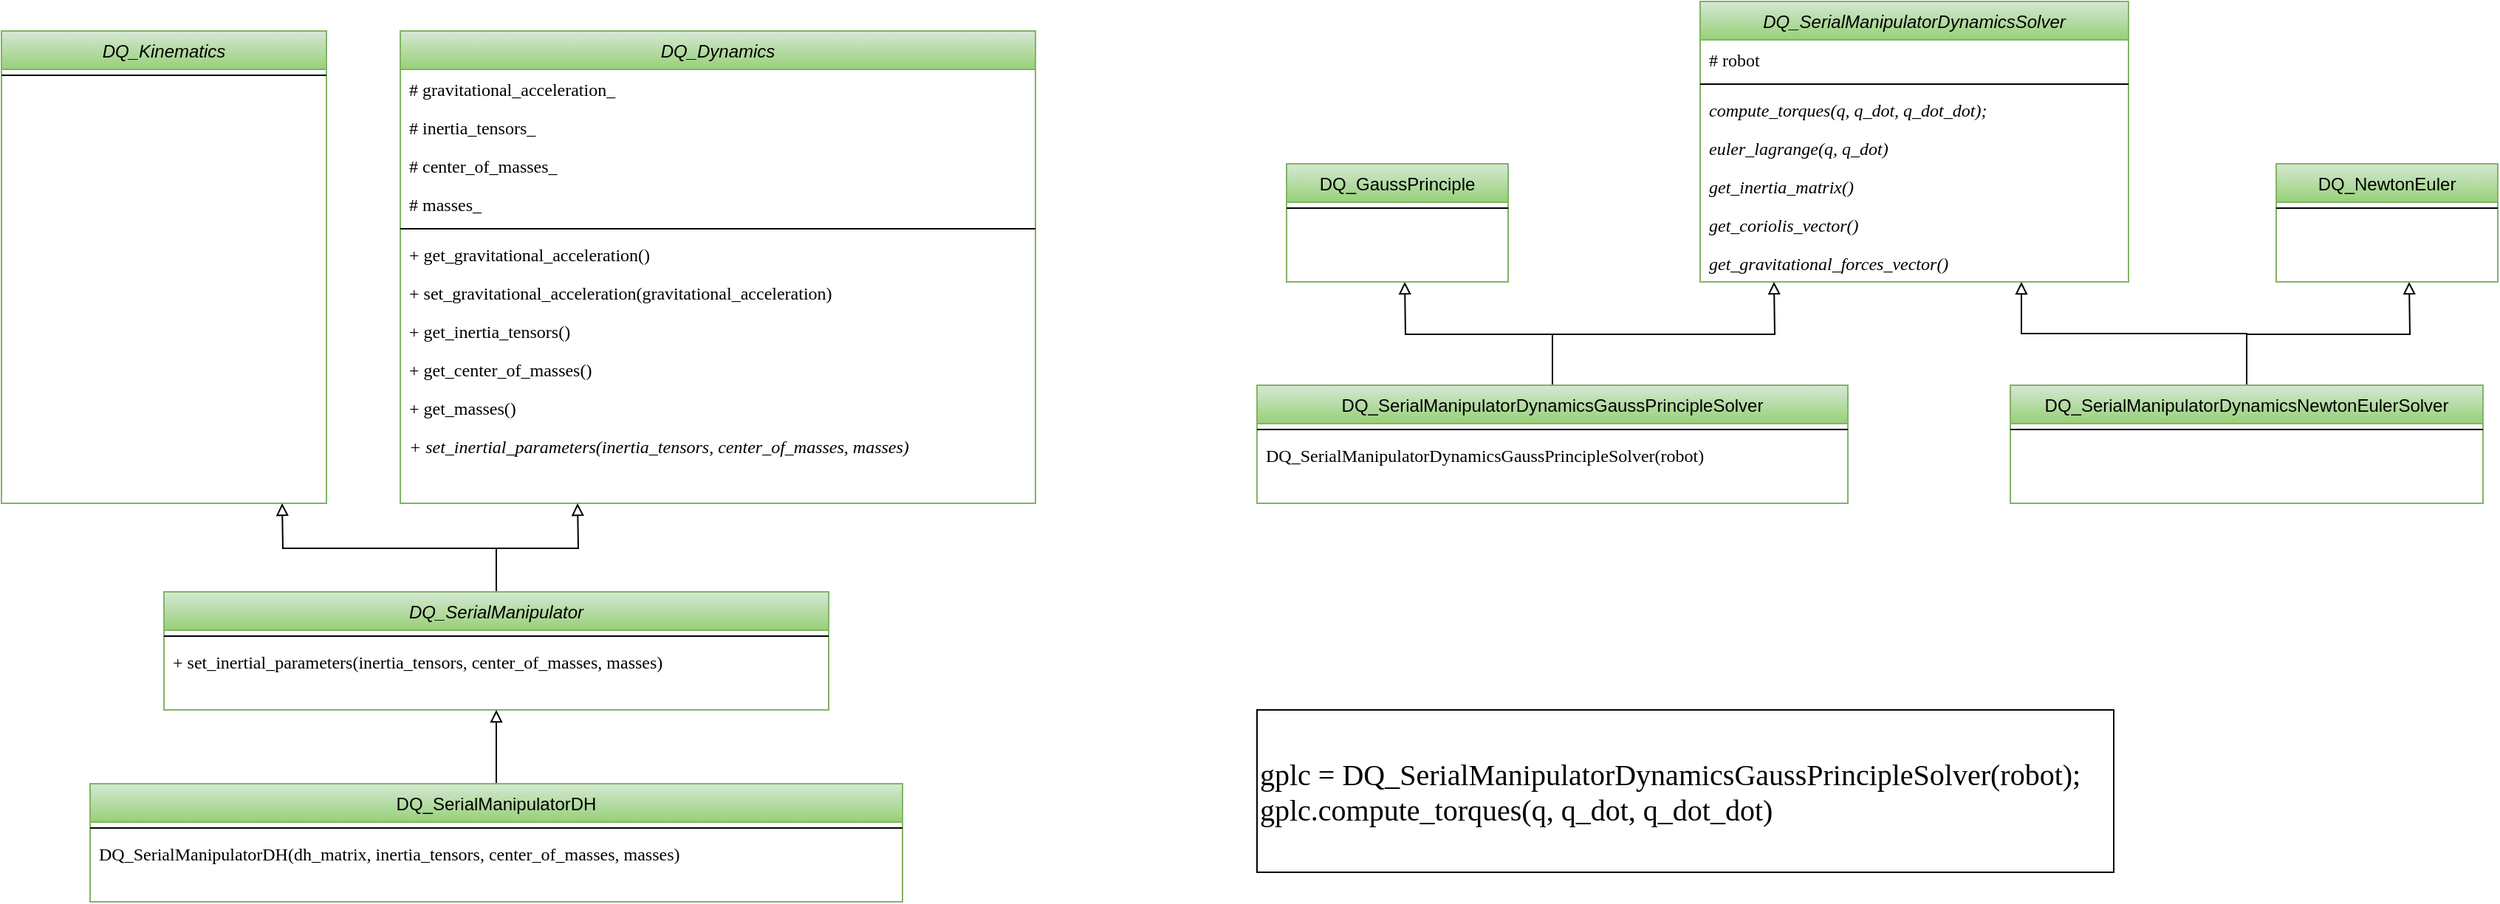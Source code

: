<mxfile version="26.0.16">
  <diagram name="Page-1" id="CN8KXlb1iRXuwvM5C5oC">
    <mxGraphModel dx="2762" dy="940" grid="1" gridSize="10" guides="1" tooltips="1" connect="1" arrows="1" fold="1" page="1" pageScale="1" pageWidth="850" pageHeight="1100" math="0" shadow="0">
      <root>
        <mxCell id="0" />
        <mxCell id="1" parent="0" />
        <mxCell id="OsBLbfXyoSN7c7r9XEhY-1" value="DQ_SerialManipulatorDynamicsSolver" style="swimlane;fontStyle=2;align=center;verticalAlign=top;childLayout=stackLayout;horizontal=1;startSize=26;horizontalStack=0;resizeParent=1;resizeLast=0;collapsible=1;marginBottom=0;rounded=0;shadow=0;strokeWidth=1;fillColor=#d5e8d4;gradientColor=#97d077;strokeColor=#82b366;" vertex="1" parent="1">
          <mxGeometry x="1000" y="80" width="290" height="190" as="geometry">
            <mxRectangle x="230" y="140" width="160" height="26" as="alternateBounds" />
          </mxGeometry>
        </mxCell>
        <mxCell id="OsBLbfXyoSN7c7r9XEhY-82" value="# robot" style="text;align=left;verticalAlign=top;spacingLeft=4;spacingRight=4;overflow=hidden;rotatable=0;points=[[0,0.5],[1,0.5]];portConstraint=eastwest;fontFamily=Verdana;fontStyle=0;spacingTop=0;" vertex="1" parent="OsBLbfXyoSN7c7r9XEhY-1">
          <mxGeometry y="26" width="290" height="26" as="geometry" />
        </mxCell>
        <mxCell id="OsBLbfXyoSN7c7r9XEhY-2" value="" style="line;html=1;strokeWidth=1;align=left;verticalAlign=middle;spacingTop=-1;spacingLeft=3;spacingRight=3;rotatable=0;labelPosition=right;points=[];portConstraint=eastwest;" vertex="1" parent="OsBLbfXyoSN7c7r9XEhY-1">
          <mxGeometry y="52" width="290" height="8" as="geometry" />
        </mxCell>
        <mxCell id="OsBLbfXyoSN7c7r9XEhY-14" value="compute_torques(q, q_dot, q_dot_dot); &#xa;" style="text;align=left;verticalAlign=top;spacingLeft=4;spacingRight=4;overflow=hidden;rotatable=0;points=[[0,0.5],[1,0.5]];portConstraint=eastwest;fontFamily=Verdana;fontStyle=2;spacingTop=0;" vertex="1" parent="OsBLbfXyoSN7c7r9XEhY-1">
          <mxGeometry y="60" width="290" height="26" as="geometry" />
        </mxCell>
        <mxCell id="OsBLbfXyoSN7c7r9XEhY-15" value="euler_lagrange(q, q_dot)" style="text;align=left;verticalAlign=top;spacingLeft=4;spacingRight=4;overflow=hidden;rotatable=0;points=[[0,0.5],[1,0.5]];portConstraint=eastwest;fontFamily=Verdana;fontStyle=2;spacingTop=0;" vertex="1" parent="OsBLbfXyoSN7c7r9XEhY-1">
          <mxGeometry y="86" width="290" height="26" as="geometry" />
        </mxCell>
        <mxCell id="OsBLbfXyoSN7c7r9XEhY-16" value="get_inertia_matrix()" style="text;align=left;verticalAlign=top;spacingLeft=4;spacingRight=4;overflow=hidden;rotatable=0;points=[[0,0.5],[1,0.5]];portConstraint=eastwest;fontFamily=Verdana;fontStyle=2;spacingTop=0;" vertex="1" parent="OsBLbfXyoSN7c7r9XEhY-1">
          <mxGeometry y="112" width="290" height="26" as="geometry" />
        </mxCell>
        <mxCell id="OsBLbfXyoSN7c7r9XEhY-18" value="get_coriolis_vector()" style="text;align=left;verticalAlign=top;spacingLeft=4;spacingRight=4;overflow=hidden;rotatable=0;points=[[0,0.5],[1,0.5]];portConstraint=eastwest;fontFamily=Verdana;fontStyle=2;spacingTop=0;" vertex="1" parent="OsBLbfXyoSN7c7r9XEhY-1">
          <mxGeometry y="138" width="290" height="26" as="geometry" />
        </mxCell>
        <mxCell id="OsBLbfXyoSN7c7r9XEhY-17" value="get_gravitational_forces_vector()" style="text;align=left;verticalAlign=top;spacingLeft=4;spacingRight=4;overflow=hidden;rotatable=0;points=[[0,0.5],[1,0.5]];portConstraint=eastwest;fontFamily=Verdana;fontStyle=2;spacingTop=0;" vertex="1" parent="OsBLbfXyoSN7c7r9XEhY-1">
          <mxGeometry y="164" width="290" height="26" as="geometry" />
        </mxCell>
        <mxCell id="OsBLbfXyoSN7c7r9XEhY-27" style="edgeStyle=orthogonalEdgeStyle;rounded=0;orthogonalLoop=1;jettySize=auto;html=1;endArrow=block;endFill=0;" edge="1" parent="1" source="OsBLbfXyoSN7c7r9XEhY-20">
          <mxGeometry relative="1" as="geometry">
            <mxPoint x="1050" y="270" as="targetPoint" />
          </mxGeometry>
        </mxCell>
        <mxCell id="OsBLbfXyoSN7c7r9XEhY-33" style="edgeStyle=orthogonalEdgeStyle;rounded=0;orthogonalLoop=1;jettySize=auto;html=1;endArrow=block;endFill=0;" edge="1" parent="1" source="OsBLbfXyoSN7c7r9XEhY-20">
          <mxGeometry relative="1" as="geometry">
            <mxPoint x="800" y="270" as="targetPoint" />
          </mxGeometry>
        </mxCell>
        <mxCell id="OsBLbfXyoSN7c7r9XEhY-20" value="DQ_SerialManipulatorDynamicsGaussPrincipleSolver" style="swimlane;fontStyle=0;align=center;verticalAlign=top;childLayout=stackLayout;horizontal=1;startSize=26;horizontalStack=0;resizeParent=1;resizeLast=0;collapsible=1;marginBottom=0;rounded=0;shadow=0;strokeWidth=1;fillColor=#d5e8d4;gradientColor=#97d077;strokeColor=#82b366;" vertex="1" parent="1">
          <mxGeometry x="700" y="340" width="400" height="80" as="geometry">
            <mxRectangle x="230" y="140" width="160" height="26" as="alternateBounds" />
          </mxGeometry>
        </mxCell>
        <mxCell id="OsBLbfXyoSN7c7r9XEhY-21" value="" style="line;html=1;strokeWidth=1;align=left;verticalAlign=middle;spacingTop=-1;spacingLeft=3;spacingRight=3;rotatable=0;labelPosition=right;points=[];portConstraint=eastwest;" vertex="1" parent="OsBLbfXyoSN7c7r9XEhY-20">
          <mxGeometry y="26" width="400" height="8" as="geometry" />
        </mxCell>
        <mxCell id="OsBLbfXyoSN7c7r9XEhY-81" value="DQ_SerialManipulatorDynamicsGaussPrincipleSolver(robot)" style="text;align=left;verticalAlign=top;spacingLeft=4;spacingRight=4;overflow=hidden;rotatable=0;points=[[0,0.5],[1,0.5]];portConstraint=eastwest;fontFamily=Verdana;fontStyle=0;spacingTop=0;" vertex="1" parent="OsBLbfXyoSN7c7r9XEhY-20">
          <mxGeometry y="34" width="400" height="26" as="geometry" />
        </mxCell>
        <mxCell id="OsBLbfXyoSN7c7r9XEhY-30" style="edgeStyle=orthogonalEdgeStyle;rounded=0;orthogonalLoop=1;jettySize=auto;html=1;entryX=0.75;entryY=1;entryDx=0;entryDy=0;endArrow=block;endFill=0;" edge="1" parent="1" source="OsBLbfXyoSN7c7r9XEhY-28" target="OsBLbfXyoSN7c7r9XEhY-1">
          <mxGeometry relative="1" as="geometry" />
        </mxCell>
        <mxCell id="OsBLbfXyoSN7c7r9XEhY-36" style="edgeStyle=orthogonalEdgeStyle;rounded=0;orthogonalLoop=1;jettySize=auto;html=1;endArrow=block;endFill=0;" edge="1" parent="1" source="OsBLbfXyoSN7c7r9XEhY-28">
          <mxGeometry relative="1" as="geometry">
            <mxPoint x="1480" y="270" as="targetPoint" />
          </mxGeometry>
        </mxCell>
        <mxCell id="OsBLbfXyoSN7c7r9XEhY-28" value="DQ_SerialManipulatorDynamicsNewtonEulerSolver" style="swimlane;fontStyle=0;align=center;verticalAlign=top;childLayout=stackLayout;horizontal=1;startSize=26;horizontalStack=0;resizeParent=1;resizeLast=0;collapsible=1;marginBottom=0;rounded=0;shadow=0;strokeWidth=1;fillColor=#d5e8d4;gradientColor=#97d077;strokeColor=#82b366;" vertex="1" parent="1">
          <mxGeometry x="1210" y="340" width="320" height="80" as="geometry">
            <mxRectangle x="230" y="140" width="160" height="26" as="alternateBounds" />
          </mxGeometry>
        </mxCell>
        <mxCell id="OsBLbfXyoSN7c7r9XEhY-29" value="" style="line;html=1;strokeWidth=1;align=left;verticalAlign=middle;spacingTop=-1;spacingLeft=3;spacingRight=3;rotatable=0;labelPosition=right;points=[];portConstraint=eastwest;" vertex="1" parent="OsBLbfXyoSN7c7r9XEhY-28">
          <mxGeometry y="26" width="320" height="8" as="geometry" />
        </mxCell>
        <mxCell id="OsBLbfXyoSN7c7r9XEhY-31" value="DQ_GaussPrinciple" style="swimlane;fontStyle=0;align=center;verticalAlign=top;childLayout=stackLayout;horizontal=1;startSize=26;horizontalStack=0;resizeParent=1;resizeLast=0;collapsible=1;marginBottom=0;rounded=0;shadow=0;strokeWidth=1;fillColor=#d5e8d4;gradientColor=#97d077;strokeColor=#82b366;" vertex="1" parent="1">
          <mxGeometry x="720" y="190" width="150" height="80" as="geometry">
            <mxRectangle x="230" y="140" width="160" height="26" as="alternateBounds" />
          </mxGeometry>
        </mxCell>
        <mxCell id="OsBLbfXyoSN7c7r9XEhY-32" value="" style="line;html=1;strokeWidth=1;align=left;verticalAlign=middle;spacingTop=-1;spacingLeft=3;spacingRight=3;rotatable=0;labelPosition=right;points=[];portConstraint=eastwest;" vertex="1" parent="OsBLbfXyoSN7c7r9XEhY-31">
          <mxGeometry y="26" width="150" height="8" as="geometry" />
        </mxCell>
        <mxCell id="OsBLbfXyoSN7c7r9XEhY-34" value="DQ_NewtonEuler" style="swimlane;fontStyle=0;align=center;verticalAlign=top;childLayout=stackLayout;horizontal=1;startSize=26;horizontalStack=0;resizeParent=1;resizeLast=0;collapsible=1;marginBottom=0;rounded=0;shadow=0;strokeWidth=1;fillColor=#d5e8d4;gradientColor=#97d077;strokeColor=#82b366;" vertex="1" parent="1">
          <mxGeometry x="1390" y="190" width="150" height="80" as="geometry">
            <mxRectangle x="230" y="140" width="160" height="26" as="alternateBounds" />
          </mxGeometry>
        </mxCell>
        <mxCell id="OsBLbfXyoSN7c7r9XEhY-35" value="" style="line;html=1;strokeWidth=1;align=left;verticalAlign=middle;spacingTop=-1;spacingLeft=3;spacingRight=3;rotatable=0;labelPosition=right;points=[];portConstraint=eastwest;" vertex="1" parent="OsBLbfXyoSN7c7r9XEhY-34">
          <mxGeometry y="26" width="150" height="8" as="geometry" />
        </mxCell>
        <mxCell id="OsBLbfXyoSN7c7r9XEhY-37" value="DQ_Dynamics" style="swimlane;fontStyle=2;align=center;verticalAlign=top;childLayout=stackLayout;horizontal=1;startSize=26;horizontalStack=0;resizeParent=1;resizeLast=0;collapsible=1;marginBottom=0;rounded=0;shadow=0;strokeWidth=1;fillColor=#d5e8d4;gradientColor=#97d077;strokeColor=#82b366;" vertex="1" parent="1">
          <mxGeometry x="120" y="100" width="430" height="320" as="geometry">
            <mxRectangle x="230" y="140" width="160" height="26" as="alternateBounds" />
          </mxGeometry>
        </mxCell>
        <mxCell id="OsBLbfXyoSN7c7r9XEhY-47" value="# gravitational_acceleration_ " style="text;align=left;verticalAlign=top;spacingLeft=4;spacingRight=4;overflow=hidden;rotatable=0;points=[[0,0.5],[1,0.5]];portConstraint=eastwest;fontFamily=Verdana;fontStyle=0;spacingTop=0;" vertex="1" parent="OsBLbfXyoSN7c7r9XEhY-37">
          <mxGeometry y="26" width="430" height="26" as="geometry" />
        </mxCell>
        <mxCell id="OsBLbfXyoSN7c7r9XEhY-48" value="# inertia_tensors_" style="text;align=left;verticalAlign=top;spacingLeft=4;spacingRight=4;overflow=hidden;rotatable=0;points=[[0,0.5],[1,0.5]];portConstraint=eastwest;fontFamily=Verdana;fontStyle=0;spacingTop=0;" vertex="1" parent="OsBLbfXyoSN7c7r9XEhY-37">
          <mxGeometry y="52" width="430" height="26" as="geometry" />
        </mxCell>
        <mxCell id="OsBLbfXyoSN7c7r9XEhY-49" value="# center_of_masses_" style="text;align=left;verticalAlign=top;spacingLeft=4;spacingRight=4;overflow=hidden;rotatable=0;points=[[0,0.5],[1,0.5]];portConstraint=eastwest;fontFamily=Verdana;fontStyle=0;spacingTop=0;" vertex="1" parent="OsBLbfXyoSN7c7r9XEhY-37">
          <mxGeometry y="78" width="430" height="26" as="geometry" />
        </mxCell>
        <mxCell id="OsBLbfXyoSN7c7r9XEhY-50" value="# masses_" style="text;align=left;verticalAlign=top;spacingLeft=4;spacingRight=4;overflow=hidden;rotatable=0;points=[[0,0.5],[1,0.5]];portConstraint=eastwest;fontFamily=Verdana;fontStyle=0;spacingTop=0;" vertex="1" parent="OsBLbfXyoSN7c7r9XEhY-37">
          <mxGeometry y="104" width="430" height="26" as="geometry" />
        </mxCell>
        <mxCell id="OsBLbfXyoSN7c7r9XEhY-38" value="" style="line;html=1;strokeWidth=1;align=left;verticalAlign=middle;spacingTop=-1;spacingLeft=3;spacingRight=3;rotatable=0;labelPosition=right;points=[];portConstraint=eastwest;" vertex="1" parent="OsBLbfXyoSN7c7r9XEhY-37">
          <mxGeometry y="130" width="430" height="8" as="geometry" />
        </mxCell>
        <mxCell id="OsBLbfXyoSN7c7r9XEhY-39" value="+ get_gravitational_acceleration()" style="text;align=left;verticalAlign=top;spacingLeft=4;spacingRight=4;overflow=hidden;rotatable=0;points=[[0,0.5],[1,0.5]];portConstraint=eastwest;fontFamily=Verdana;fontStyle=0;spacingTop=0;" vertex="1" parent="OsBLbfXyoSN7c7r9XEhY-37">
          <mxGeometry y="138" width="430" height="26" as="geometry" />
        </mxCell>
        <mxCell id="OsBLbfXyoSN7c7r9XEhY-40" value="+ set_gravitational_acceleration(gravitational_acceleration)" style="text;align=left;verticalAlign=top;spacingLeft=4;spacingRight=4;overflow=hidden;rotatable=0;points=[[0,0.5],[1,0.5]];portConstraint=eastwest;fontFamily=Verdana;fontStyle=0;spacingTop=0;" vertex="1" parent="OsBLbfXyoSN7c7r9XEhY-37">
          <mxGeometry y="164" width="430" height="26" as="geometry" />
        </mxCell>
        <mxCell id="OsBLbfXyoSN7c7r9XEhY-41" value="+ get_inertia_tensors()" style="text;align=left;verticalAlign=top;spacingLeft=4;spacingRight=4;overflow=hidden;rotatable=0;points=[[0,0.5],[1,0.5]];portConstraint=eastwest;fontFamily=Verdana;fontStyle=0;spacingTop=0;" vertex="1" parent="OsBLbfXyoSN7c7r9XEhY-37">
          <mxGeometry y="190" width="430" height="26" as="geometry" />
        </mxCell>
        <mxCell id="OsBLbfXyoSN7c7r9XEhY-42" value="+ get_center_of_masses()" style="text;align=left;verticalAlign=top;spacingLeft=4;spacingRight=4;overflow=hidden;rotatable=0;points=[[0,0.5],[1,0.5]];portConstraint=eastwest;fontFamily=Verdana;fontStyle=0;spacingTop=0;" vertex="1" parent="OsBLbfXyoSN7c7r9XEhY-37">
          <mxGeometry y="216" width="430" height="26" as="geometry" />
        </mxCell>
        <mxCell id="OsBLbfXyoSN7c7r9XEhY-43" value="+ get_masses()" style="text;align=left;verticalAlign=top;spacingLeft=4;spacingRight=4;overflow=hidden;rotatable=0;points=[[0,0.5],[1,0.5]];portConstraint=eastwest;fontFamily=Verdana;fontStyle=0;spacingTop=0;" vertex="1" parent="OsBLbfXyoSN7c7r9XEhY-37">
          <mxGeometry y="242" width="430" height="26" as="geometry" />
        </mxCell>
        <mxCell id="OsBLbfXyoSN7c7r9XEhY-44" value="+ set_inertial_parameters(inertia_tensors, center_of_masses, masses)" style="text;align=left;verticalAlign=top;spacingLeft=4;spacingRight=4;overflow=hidden;rotatable=0;points=[[0,0.5],[1,0.5]];portConstraint=eastwest;fontFamily=Verdana;fontStyle=2;spacingTop=0;" vertex="1" parent="OsBLbfXyoSN7c7r9XEhY-37">
          <mxGeometry y="268" width="430" height="26" as="geometry" />
        </mxCell>
        <mxCell id="OsBLbfXyoSN7c7r9XEhY-51" value="DQ_Kinematics" style="swimlane;fontStyle=2;align=center;verticalAlign=top;childLayout=stackLayout;horizontal=1;startSize=26;horizontalStack=0;resizeParent=1;resizeLast=0;collapsible=1;marginBottom=0;rounded=0;shadow=0;strokeWidth=1;fillColor=#d5e8d4;gradientColor=#97d077;strokeColor=#82b366;" vertex="1" parent="1">
          <mxGeometry x="-150" y="100" width="220" height="320" as="geometry">
            <mxRectangle x="230" y="140" width="160" height="26" as="alternateBounds" />
          </mxGeometry>
        </mxCell>
        <mxCell id="OsBLbfXyoSN7c7r9XEhY-56" value="" style="line;html=1;strokeWidth=1;align=left;verticalAlign=middle;spacingTop=-1;spacingLeft=3;spacingRight=3;rotatable=0;labelPosition=right;points=[];portConstraint=eastwest;" vertex="1" parent="OsBLbfXyoSN7c7r9XEhY-51">
          <mxGeometry y="26" width="220" height="8" as="geometry" />
        </mxCell>
        <mxCell id="OsBLbfXyoSN7c7r9XEhY-75" style="edgeStyle=orthogonalEdgeStyle;rounded=0;orthogonalLoop=1;jettySize=auto;html=1;endArrow=block;endFill=0;" edge="1" parent="1" source="OsBLbfXyoSN7c7r9XEhY-63">
          <mxGeometry relative="1" as="geometry">
            <mxPoint x="240" y="420" as="targetPoint" />
          </mxGeometry>
        </mxCell>
        <mxCell id="OsBLbfXyoSN7c7r9XEhY-76" style="edgeStyle=orthogonalEdgeStyle;rounded=0;orthogonalLoop=1;jettySize=auto;html=1;endArrow=block;endFill=0;" edge="1" parent="1" source="OsBLbfXyoSN7c7r9XEhY-63">
          <mxGeometry relative="1" as="geometry">
            <mxPoint x="40" y="420" as="targetPoint" />
          </mxGeometry>
        </mxCell>
        <mxCell id="OsBLbfXyoSN7c7r9XEhY-63" value="DQ_SerialManipulator" style="swimlane;fontStyle=2;align=center;verticalAlign=top;childLayout=stackLayout;horizontal=1;startSize=26;horizontalStack=0;resizeParent=1;resizeLast=0;collapsible=1;marginBottom=0;rounded=0;shadow=0;strokeWidth=1;fillColor=#d5e8d4;gradientColor=#97d077;strokeColor=#82b366;" vertex="1" parent="1">
          <mxGeometry x="-40" y="480" width="450" height="80" as="geometry">
            <mxRectangle x="230" y="140" width="160" height="26" as="alternateBounds" />
          </mxGeometry>
        </mxCell>
        <mxCell id="OsBLbfXyoSN7c7r9XEhY-68" value="" style="line;html=1;strokeWidth=1;align=left;verticalAlign=middle;spacingTop=-1;spacingLeft=3;spacingRight=3;rotatable=0;labelPosition=right;points=[];portConstraint=eastwest;" vertex="1" parent="OsBLbfXyoSN7c7r9XEhY-63">
          <mxGeometry y="26" width="450" height="8" as="geometry" />
        </mxCell>
        <mxCell id="OsBLbfXyoSN7c7r9XEhY-74" value="+ set_inertial_parameters(inertia_tensors, center_of_masses, masses)" style="text;align=left;verticalAlign=top;spacingLeft=4;spacingRight=4;overflow=hidden;rotatable=0;points=[[0,0.5],[1,0.5]];portConstraint=eastwest;fontFamily=Verdana;fontStyle=0;spacingTop=0;" vertex="1" parent="OsBLbfXyoSN7c7r9XEhY-63">
          <mxGeometry y="34" width="450" height="26" as="geometry" />
        </mxCell>
        <mxCell id="OsBLbfXyoSN7c7r9XEhY-80" style="edgeStyle=orthogonalEdgeStyle;rounded=0;orthogonalLoop=1;jettySize=auto;html=1;exitX=0.5;exitY=0;exitDx=0;exitDy=0;entryX=0.5;entryY=1;entryDx=0;entryDy=0;endArrow=block;endFill=0;" edge="1" parent="1" source="OsBLbfXyoSN7c7r9XEhY-77" target="OsBLbfXyoSN7c7r9XEhY-63">
          <mxGeometry relative="1" as="geometry" />
        </mxCell>
        <mxCell id="OsBLbfXyoSN7c7r9XEhY-77" value="DQ_SerialManipulatorDH" style="swimlane;fontStyle=0;align=center;verticalAlign=top;childLayout=stackLayout;horizontal=1;startSize=26;horizontalStack=0;resizeParent=1;resizeLast=0;collapsible=1;marginBottom=0;rounded=0;shadow=0;strokeWidth=1;fillColor=#d5e8d4;gradientColor=#97d077;strokeColor=#82b366;" vertex="1" parent="1">
          <mxGeometry x="-90" y="610" width="550" height="80" as="geometry">
            <mxRectangle x="230" y="140" width="160" height="26" as="alternateBounds" />
          </mxGeometry>
        </mxCell>
        <mxCell id="OsBLbfXyoSN7c7r9XEhY-78" value="" style="line;html=1;strokeWidth=1;align=left;verticalAlign=middle;spacingTop=-1;spacingLeft=3;spacingRight=3;rotatable=0;labelPosition=right;points=[];portConstraint=eastwest;" vertex="1" parent="OsBLbfXyoSN7c7r9XEhY-77">
          <mxGeometry y="26" width="550" height="8" as="geometry" />
        </mxCell>
        <mxCell id="OsBLbfXyoSN7c7r9XEhY-79" value="DQ_SerialManipulatorDH(dh_matrix, inertia_tensors, center_of_masses, masses)" style="text;align=left;verticalAlign=top;spacingLeft=4;spacingRight=4;overflow=hidden;rotatable=0;points=[[0,0.5],[1,0.5]];portConstraint=eastwest;fontFamily=Verdana;fontStyle=0;spacingTop=0;" vertex="1" parent="OsBLbfXyoSN7c7r9XEhY-77">
          <mxGeometry y="34" width="550" height="26" as="geometry" />
        </mxCell>
        <mxCell id="OsBLbfXyoSN7c7r9XEhY-84" value="&lt;font face=&quot;Lucida Console&quot; style=&quot;font-size: 20px;&quot;&gt;gplc = DQ_SerialManipulatorDynamicsGaussPrincipleSolver(robot);&lt;/font&gt;&lt;div&gt;&lt;font face=&quot;Lucida Console&quot; style=&quot;font-size: 20px;&quot;&gt;gplc.compute_torques(q, q_dot, q_dot_dot)&lt;/font&gt;&lt;/div&gt;" style="rounded=0;whiteSpace=wrap;html=1;align=left;" vertex="1" parent="1">
          <mxGeometry x="700" y="560" width="580" height="110" as="geometry" />
        </mxCell>
      </root>
    </mxGraphModel>
  </diagram>
</mxfile>
